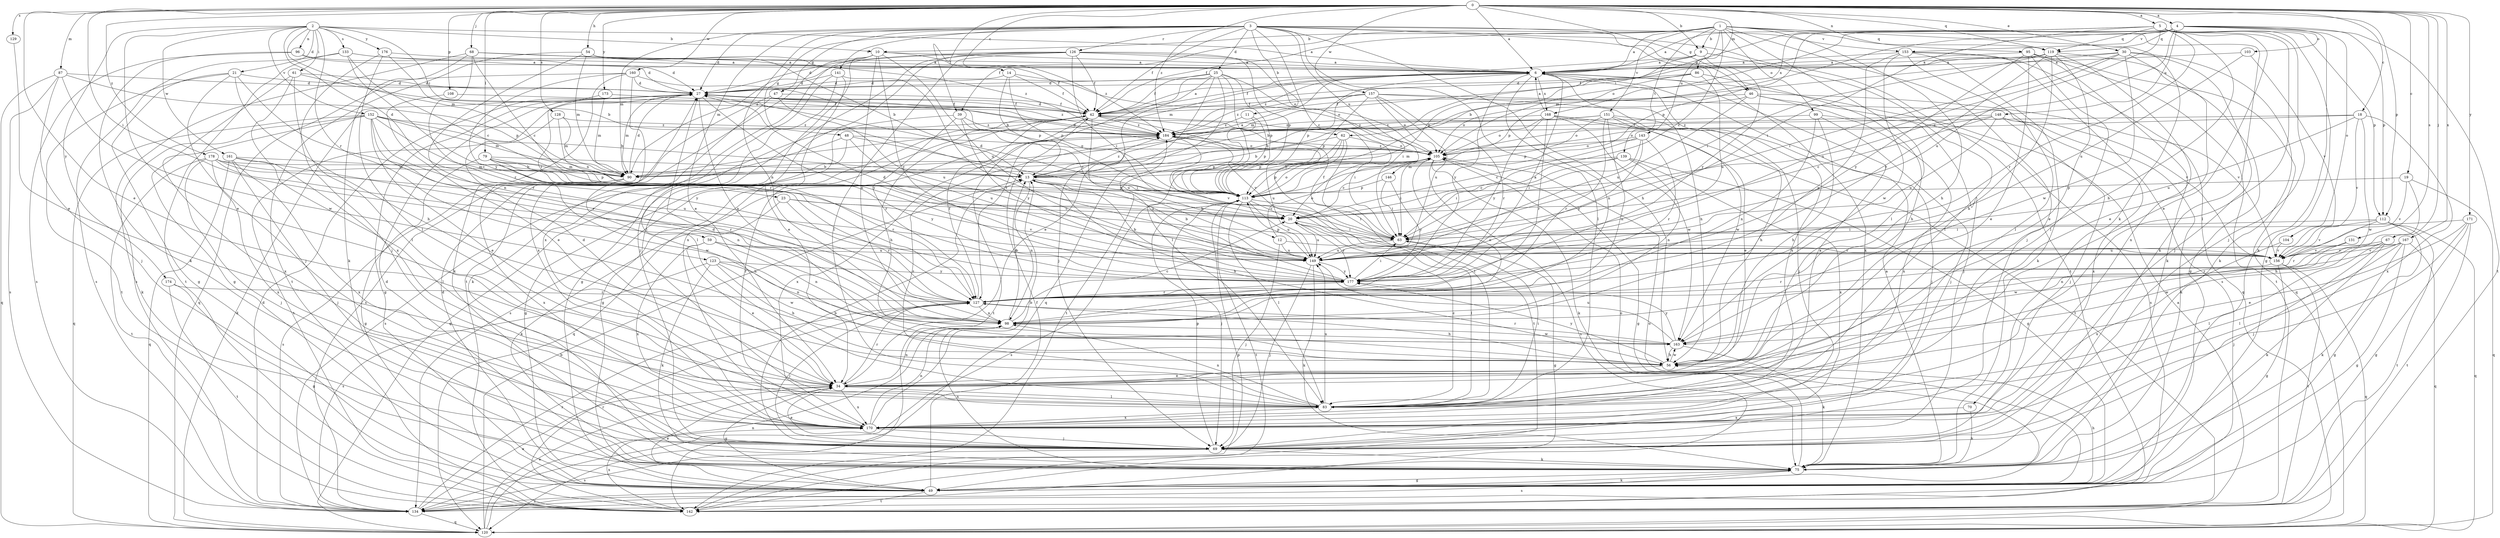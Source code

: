 strict digraph  {
0;
1;
2;
3;
4;
5;
6;
9;
10;
11;
12;
13;
14;
18;
19;
20;
21;
23;
25;
27;
30;
34;
39;
42;
46;
47;
48;
49;
54;
56;
59;
61;
62;
63;
67;
68;
69;
70;
75;
79;
83;
86;
87;
90;
95;
96;
98;
99;
103;
104;
105;
108;
112;
113;
119;
120;
123;
126;
127;
128;
129;
131;
133;
134;
139;
141;
142;
143;
146;
148;
149;
151;
152;
153;
156;
157;
160;
161;
163;
167;
168;
170;
171;
173;
174;
176;
177;
178;
184;
0 -> 4  [label=a];
0 -> 5  [label=a];
0 -> 6  [label=a];
0 -> 9  [label=b];
0 -> 14  [label=c];
0 -> 18  [label=c];
0 -> 19  [label=c];
0 -> 30  [label=e];
0 -> 34  [label=e];
0 -> 39  [label=f];
0 -> 46  [label=g];
0 -> 54  [label=h];
0 -> 59  [label=i];
0 -> 67  [label=j];
0 -> 68  [label=j];
0 -> 79  [label=l];
0 -> 86  [label=m];
0 -> 87  [label=m];
0 -> 95  [label=n];
0 -> 108  [label=p];
0 -> 112  [label=p];
0 -> 119  [label=q];
0 -> 128  [label=s];
0 -> 129  [label=s];
0 -> 131  [label=s];
0 -> 157  [label=w];
0 -> 160  [label=w];
0 -> 167  [label=x];
0 -> 171  [label=y];
0 -> 173  [label=y];
0 -> 178  [label=z];
0 -> 184  [label=z];
1 -> 6  [label=a];
1 -> 9  [label=b];
1 -> 10  [label=b];
1 -> 20  [label=c];
1 -> 39  [label=f];
1 -> 42  [label=f];
1 -> 56  [label=h];
1 -> 69  [label=j];
1 -> 70  [label=k];
1 -> 75  [label=k];
1 -> 83  [label=l];
1 -> 99  [label=o];
1 -> 119  [label=q];
1 -> 139  [label=t];
1 -> 143  [label=u];
1 -> 151  [label=v];
2 -> 6  [label=a];
2 -> 10  [label=b];
2 -> 21  [label=d];
2 -> 23  [label=d];
2 -> 34  [label=e];
2 -> 61  [label=i];
2 -> 62  [label=i];
2 -> 90  [label=m];
2 -> 96  [label=n];
2 -> 123  [label=r];
2 -> 133  [label=s];
2 -> 152  [label=v];
2 -> 161  [label=w];
2 -> 174  [label=y];
2 -> 176  [label=y];
3 -> 11  [label=b];
3 -> 20  [label=c];
3 -> 25  [label=d];
3 -> 27  [label=d];
3 -> 34  [label=e];
3 -> 42  [label=f];
3 -> 46  [label=g];
3 -> 47  [label=g];
3 -> 48  [label=g];
3 -> 56  [label=h];
3 -> 75  [label=k];
3 -> 83  [label=l];
3 -> 90  [label=m];
3 -> 98  [label=n];
3 -> 126  [label=r];
3 -> 141  [label=t];
3 -> 142  [label=t];
3 -> 146  [label=u];
3 -> 153  [label=v];
4 -> 6  [label=a];
4 -> 20  [label=c];
4 -> 75  [label=k];
4 -> 90  [label=m];
4 -> 103  [label=o];
4 -> 104  [label=o];
4 -> 105  [label=o];
4 -> 112  [label=p];
4 -> 119  [label=q];
4 -> 142  [label=t];
4 -> 148  [label=u];
4 -> 153  [label=v];
4 -> 168  [label=x];
5 -> 34  [label=e];
5 -> 49  [label=g];
5 -> 56  [label=h];
5 -> 62  [label=i];
5 -> 63  [label=i];
5 -> 69  [label=j];
5 -> 83  [label=l];
5 -> 112  [label=p];
5 -> 113  [label=p];
5 -> 119  [label=q];
5 -> 127  [label=r];
5 -> 149  [label=u];
6 -> 27  [label=d];
6 -> 42  [label=f];
6 -> 56  [label=h];
6 -> 98  [label=n];
6 -> 113  [label=p];
6 -> 168  [label=x];
6 -> 170  [label=x];
6 -> 177  [label=y];
6 -> 184  [label=z];
9 -> 6  [label=a];
9 -> 83  [label=l];
9 -> 90  [label=m];
9 -> 113  [label=p];
9 -> 177  [label=y];
10 -> 6  [label=a];
10 -> 83  [label=l];
10 -> 98  [label=n];
10 -> 142  [label=t];
10 -> 149  [label=u];
10 -> 170  [label=x];
10 -> 177  [label=y];
10 -> 184  [label=z];
11 -> 113  [label=p];
11 -> 142  [label=t];
11 -> 184  [label=z];
12 -> 69  [label=j];
12 -> 105  [label=o];
12 -> 149  [label=u];
12 -> 156  [label=v];
13 -> 6  [label=a];
13 -> 12  [label=b];
13 -> 56  [label=h];
13 -> 98  [label=n];
13 -> 113  [label=p];
13 -> 184  [label=z];
14 -> 13  [label=b];
14 -> 27  [label=d];
14 -> 42  [label=f];
14 -> 105  [label=o];
14 -> 113  [label=p];
18 -> 105  [label=o];
18 -> 149  [label=u];
18 -> 156  [label=v];
18 -> 163  [label=w];
18 -> 170  [label=x];
18 -> 184  [label=z];
19 -> 56  [label=h];
19 -> 113  [label=p];
19 -> 120  [label=q];
19 -> 156  [label=v];
20 -> 63  [label=i];
20 -> 83  [label=l];
20 -> 149  [label=u];
20 -> 177  [label=y];
21 -> 27  [label=d];
21 -> 49  [label=g];
21 -> 56  [label=h];
21 -> 69  [label=j];
21 -> 127  [label=r];
21 -> 142  [label=t];
23 -> 20  [label=c];
23 -> 75  [label=k];
23 -> 127  [label=r];
23 -> 156  [label=v];
25 -> 27  [label=d];
25 -> 34  [label=e];
25 -> 42  [label=f];
25 -> 63  [label=i];
25 -> 69  [label=j];
25 -> 83  [label=l];
25 -> 113  [label=p];
25 -> 120  [label=q];
25 -> 127  [label=r];
27 -> 42  [label=f];
27 -> 49  [label=g];
27 -> 90  [label=m];
27 -> 98  [label=n];
27 -> 177  [label=y];
27 -> 184  [label=z];
30 -> 6  [label=a];
30 -> 13  [label=b];
30 -> 34  [label=e];
30 -> 63  [label=i];
30 -> 69  [label=j];
30 -> 75  [label=k];
30 -> 149  [label=u];
30 -> 163  [label=w];
34 -> 27  [label=d];
34 -> 49  [label=g];
34 -> 83  [label=l];
34 -> 98  [label=n];
34 -> 127  [label=r];
34 -> 170  [label=x];
39 -> 20  [label=c];
39 -> 120  [label=q];
39 -> 127  [label=r];
39 -> 177  [label=y];
39 -> 184  [label=z];
42 -> 6  [label=a];
42 -> 27  [label=d];
42 -> 49  [label=g];
42 -> 56  [label=h];
42 -> 63  [label=i];
42 -> 134  [label=s];
42 -> 142  [label=t];
42 -> 149  [label=u];
42 -> 156  [label=v];
42 -> 184  [label=z];
46 -> 42  [label=f];
46 -> 69  [label=j];
46 -> 105  [label=o];
46 -> 134  [label=s];
46 -> 149  [label=u];
46 -> 156  [label=v];
47 -> 42  [label=f];
47 -> 75  [label=k];
47 -> 134  [label=s];
47 -> 149  [label=u];
48 -> 49  [label=g];
48 -> 63  [label=i];
48 -> 105  [label=o];
48 -> 134  [label=s];
48 -> 149  [label=u];
49 -> 27  [label=d];
49 -> 34  [label=e];
49 -> 42  [label=f];
49 -> 56  [label=h];
49 -> 75  [label=k];
49 -> 105  [label=o];
49 -> 134  [label=s];
49 -> 142  [label=t];
54 -> 6  [label=a];
54 -> 13  [label=b];
54 -> 42  [label=f];
54 -> 90  [label=m];
54 -> 98  [label=n];
54 -> 142  [label=t];
56 -> 27  [label=d];
56 -> 34  [label=e];
56 -> 163  [label=w];
56 -> 177  [label=y];
59 -> 34  [label=e];
59 -> 98  [label=n];
59 -> 149  [label=u];
59 -> 156  [label=v];
59 -> 170  [label=x];
61 -> 27  [label=d];
61 -> 49  [label=g];
61 -> 83  [label=l];
61 -> 170  [label=x];
61 -> 184  [label=z];
62 -> 13  [label=b];
62 -> 83  [label=l];
62 -> 105  [label=o];
62 -> 113  [label=p];
62 -> 142  [label=t];
62 -> 149  [label=u];
63 -> 42  [label=f];
63 -> 49  [label=g];
63 -> 149  [label=u];
67 -> 69  [label=j];
67 -> 75  [label=k];
67 -> 83  [label=l];
67 -> 156  [label=v];
67 -> 163  [label=w];
68 -> 6  [label=a];
68 -> 20  [label=c];
68 -> 75  [label=k];
68 -> 127  [label=r];
68 -> 134  [label=s];
68 -> 184  [label=z];
69 -> 13  [label=b];
69 -> 34  [label=e];
69 -> 75  [label=k];
69 -> 113  [label=p];
69 -> 134  [label=s];
70 -> 75  [label=k];
70 -> 170  [label=x];
75 -> 6  [label=a];
75 -> 27  [label=d];
75 -> 49  [label=g];
75 -> 98  [label=n];
75 -> 105  [label=o];
75 -> 134  [label=s];
79 -> 13  [label=b];
79 -> 49  [label=g];
79 -> 90  [label=m];
79 -> 113  [label=p];
79 -> 127  [label=r];
79 -> 163  [label=w];
79 -> 177  [label=y];
83 -> 20  [label=c];
83 -> 63  [label=i];
83 -> 98  [label=n];
83 -> 149  [label=u];
83 -> 170  [label=x];
83 -> 184  [label=z];
86 -> 27  [label=d];
86 -> 56  [label=h];
86 -> 90  [label=m];
86 -> 113  [label=p];
86 -> 149  [label=u];
87 -> 27  [label=d];
87 -> 69  [label=j];
87 -> 113  [label=p];
87 -> 120  [label=q];
87 -> 134  [label=s];
87 -> 163  [label=w];
90 -> 27  [label=d];
90 -> 56  [label=h];
90 -> 134  [label=s];
90 -> 170  [label=x];
95 -> 6  [label=a];
95 -> 34  [label=e];
95 -> 75  [label=k];
95 -> 83  [label=l];
95 -> 120  [label=q];
95 -> 142  [label=t];
95 -> 177  [label=y];
96 -> 6  [label=a];
96 -> 27  [label=d];
96 -> 75  [label=k];
96 -> 134  [label=s];
98 -> 13  [label=b];
98 -> 20  [label=c];
98 -> 105  [label=o];
98 -> 163  [label=w];
99 -> 56  [label=h];
99 -> 69  [label=j];
99 -> 98  [label=n];
99 -> 170  [label=x];
99 -> 184  [label=z];
103 -> 6  [label=a];
103 -> 149  [label=u];
103 -> 156  [label=v];
104 -> 156  [label=v];
104 -> 170  [label=x];
105 -> 13  [label=b];
105 -> 20  [label=c];
105 -> 27  [label=d];
105 -> 49  [label=g];
105 -> 63  [label=i];
105 -> 75  [label=k];
105 -> 113  [label=p];
105 -> 134  [label=s];
105 -> 184  [label=z];
108 -> 34  [label=e];
108 -> 42  [label=f];
112 -> 49  [label=g];
112 -> 63  [label=i];
112 -> 120  [label=q];
112 -> 127  [label=r];
112 -> 142  [label=t];
112 -> 156  [label=v];
113 -> 20  [label=c];
113 -> 27  [label=d];
113 -> 63  [label=i];
113 -> 69  [label=j];
113 -> 83  [label=l];
113 -> 105  [label=o];
113 -> 134  [label=s];
113 -> 142  [label=t];
113 -> 149  [label=u];
119 -> 6  [label=a];
119 -> 34  [label=e];
119 -> 42  [label=f];
119 -> 49  [label=g];
119 -> 56  [label=h];
119 -> 63  [label=i];
119 -> 170  [label=x];
119 -> 177  [label=y];
120 -> 6  [label=a];
120 -> 13  [label=b];
120 -> 27  [label=d];
120 -> 34  [label=e];
120 -> 98  [label=n];
123 -> 56  [label=h];
123 -> 75  [label=k];
123 -> 98  [label=n];
123 -> 134  [label=s];
123 -> 163  [label=w];
123 -> 177  [label=y];
126 -> 6  [label=a];
126 -> 27  [label=d];
126 -> 42  [label=f];
126 -> 63  [label=i];
126 -> 69  [label=j];
126 -> 83  [label=l];
126 -> 90  [label=m];
126 -> 105  [label=o];
126 -> 113  [label=p];
126 -> 170  [label=x];
127 -> 42  [label=f];
127 -> 56  [label=h];
127 -> 69  [label=j];
127 -> 98  [label=n];
128 -> 90  [label=m];
128 -> 142  [label=t];
128 -> 184  [label=z];
128 -> 20  [label=n];
129 -> 34  [label=e];
131 -> 127  [label=r];
131 -> 156  [label=v];
131 -> 163  [label=w];
133 -> 6  [label=a];
133 -> 20  [label=c];
133 -> 27  [label=d];
133 -> 134  [label=s];
133 -> 142  [label=t];
133 -> 177  [label=y];
134 -> 27  [label=d];
134 -> 34  [label=e];
134 -> 120  [label=q];
134 -> 127  [label=r];
139 -> 20  [label=c];
139 -> 49  [label=g];
139 -> 63  [label=i];
139 -> 90  [label=m];
139 -> 98  [label=n];
139 -> 170  [label=x];
141 -> 27  [label=d];
141 -> 34  [label=e];
141 -> 49  [label=g];
141 -> 83  [label=l];
141 -> 149  [label=u];
142 -> 113  [label=p];
142 -> 127  [label=r];
142 -> 170  [label=x];
143 -> 20  [label=c];
143 -> 63  [label=i];
143 -> 90  [label=m];
143 -> 105  [label=o];
143 -> 127  [label=r];
143 -> 177  [label=y];
146 -> 63  [label=i];
146 -> 113  [label=p];
146 -> 177  [label=y];
148 -> 20  [label=c];
148 -> 69  [label=j];
148 -> 75  [label=k];
148 -> 105  [label=o];
148 -> 149  [label=u];
148 -> 170  [label=x];
148 -> 184  [label=z];
149 -> 13  [label=b];
149 -> 27  [label=d];
149 -> 69  [label=j];
149 -> 75  [label=k];
149 -> 113  [label=p];
149 -> 177  [label=y];
151 -> 13  [label=b];
151 -> 56  [label=h];
151 -> 69  [label=j];
151 -> 98  [label=n];
151 -> 113  [label=p];
151 -> 127  [label=r];
151 -> 163  [label=w];
151 -> 184  [label=z];
152 -> 13  [label=b];
152 -> 20  [label=c];
152 -> 34  [label=e];
152 -> 75  [label=k];
152 -> 90  [label=m];
152 -> 120  [label=q];
152 -> 127  [label=r];
152 -> 170  [label=x];
152 -> 177  [label=y];
152 -> 184  [label=z];
153 -> 6  [label=a];
153 -> 75  [label=k];
153 -> 83  [label=l];
153 -> 98  [label=n];
153 -> 120  [label=q];
153 -> 134  [label=s];
153 -> 163  [label=w];
156 -> 49  [label=g];
156 -> 120  [label=q];
156 -> 127  [label=r];
156 -> 142  [label=t];
157 -> 13  [label=b];
157 -> 42  [label=f];
157 -> 69  [label=j];
157 -> 105  [label=o];
157 -> 113  [label=p];
157 -> 127  [label=r];
157 -> 149  [label=u];
157 -> 156  [label=v];
157 -> 184  [label=z];
160 -> 27  [label=d];
160 -> 75  [label=k];
160 -> 113  [label=p];
160 -> 120  [label=q];
160 -> 127  [label=r];
160 -> 170  [label=x];
161 -> 69  [label=j];
161 -> 83  [label=l];
161 -> 90  [label=m];
161 -> 98  [label=n];
161 -> 120  [label=q];
161 -> 170  [label=x];
163 -> 56  [label=h];
163 -> 75  [label=k];
163 -> 127  [label=r];
163 -> 149  [label=u];
163 -> 177  [label=y];
167 -> 49  [label=g];
167 -> 75  [label=k];
167 -> 83  [label=l];
167 -> 98  [label=n];
167 -> 120  [label=q];
167 -> 149  [label=u];
167 -> 156  [label=v];
168 -> 6  [label=a];
168 -> 34  [label=e];
168 -> 105  [label=o];
168 -> 127  [label=r];
168 -> 142  [label=t];
168 -> 163  [label=w];
168 -> 177  [label=y];
168 -> 184  [label=z];
170 -> 6  [label=a];
170 -> 13  [label=b];
170 -> 42  [label=f];
170 -> 69  [label=j];
170 -> 98  [label=n];
171 -> 34  [label=e];
171 -> 49  [label=g];
171 -> 63  [label=i];
171 -> 69  [label=j];
171 -> 142  [label=t];
173 -> 42  [label=f];
173 -> 63  [label=i];
173 -> 90  [label=m];
174 -> 49  [label=g];
174 -> 127  [label=r];
174 -> 142  [label=t];
176 -> 6  [label=a];
176 -> 13  [label=b];
176 -> 69  [label=j];
176 -> 83  [label=l];
177 -> 6  [label=a];
177 -> 13  [label=b];
177 -> 63  [label=i];
177 -> 127  [label=r];
177 -> 184  [label=z];
178 -> 13  [label=b];
178 -> 69  [label=j];
178 -> 90  [label=m];
178 -> 127  [label=r];
178 -> 142  [label=t];
178 -> 149  [label=u];
178 -> 170  [label=x];
184 -> 105  [label=o];
184 -> 113  [label=p];
184 -> 120  [label=q];
184 -> 156  [label=v];
184 -> 170  [label=x];
}
